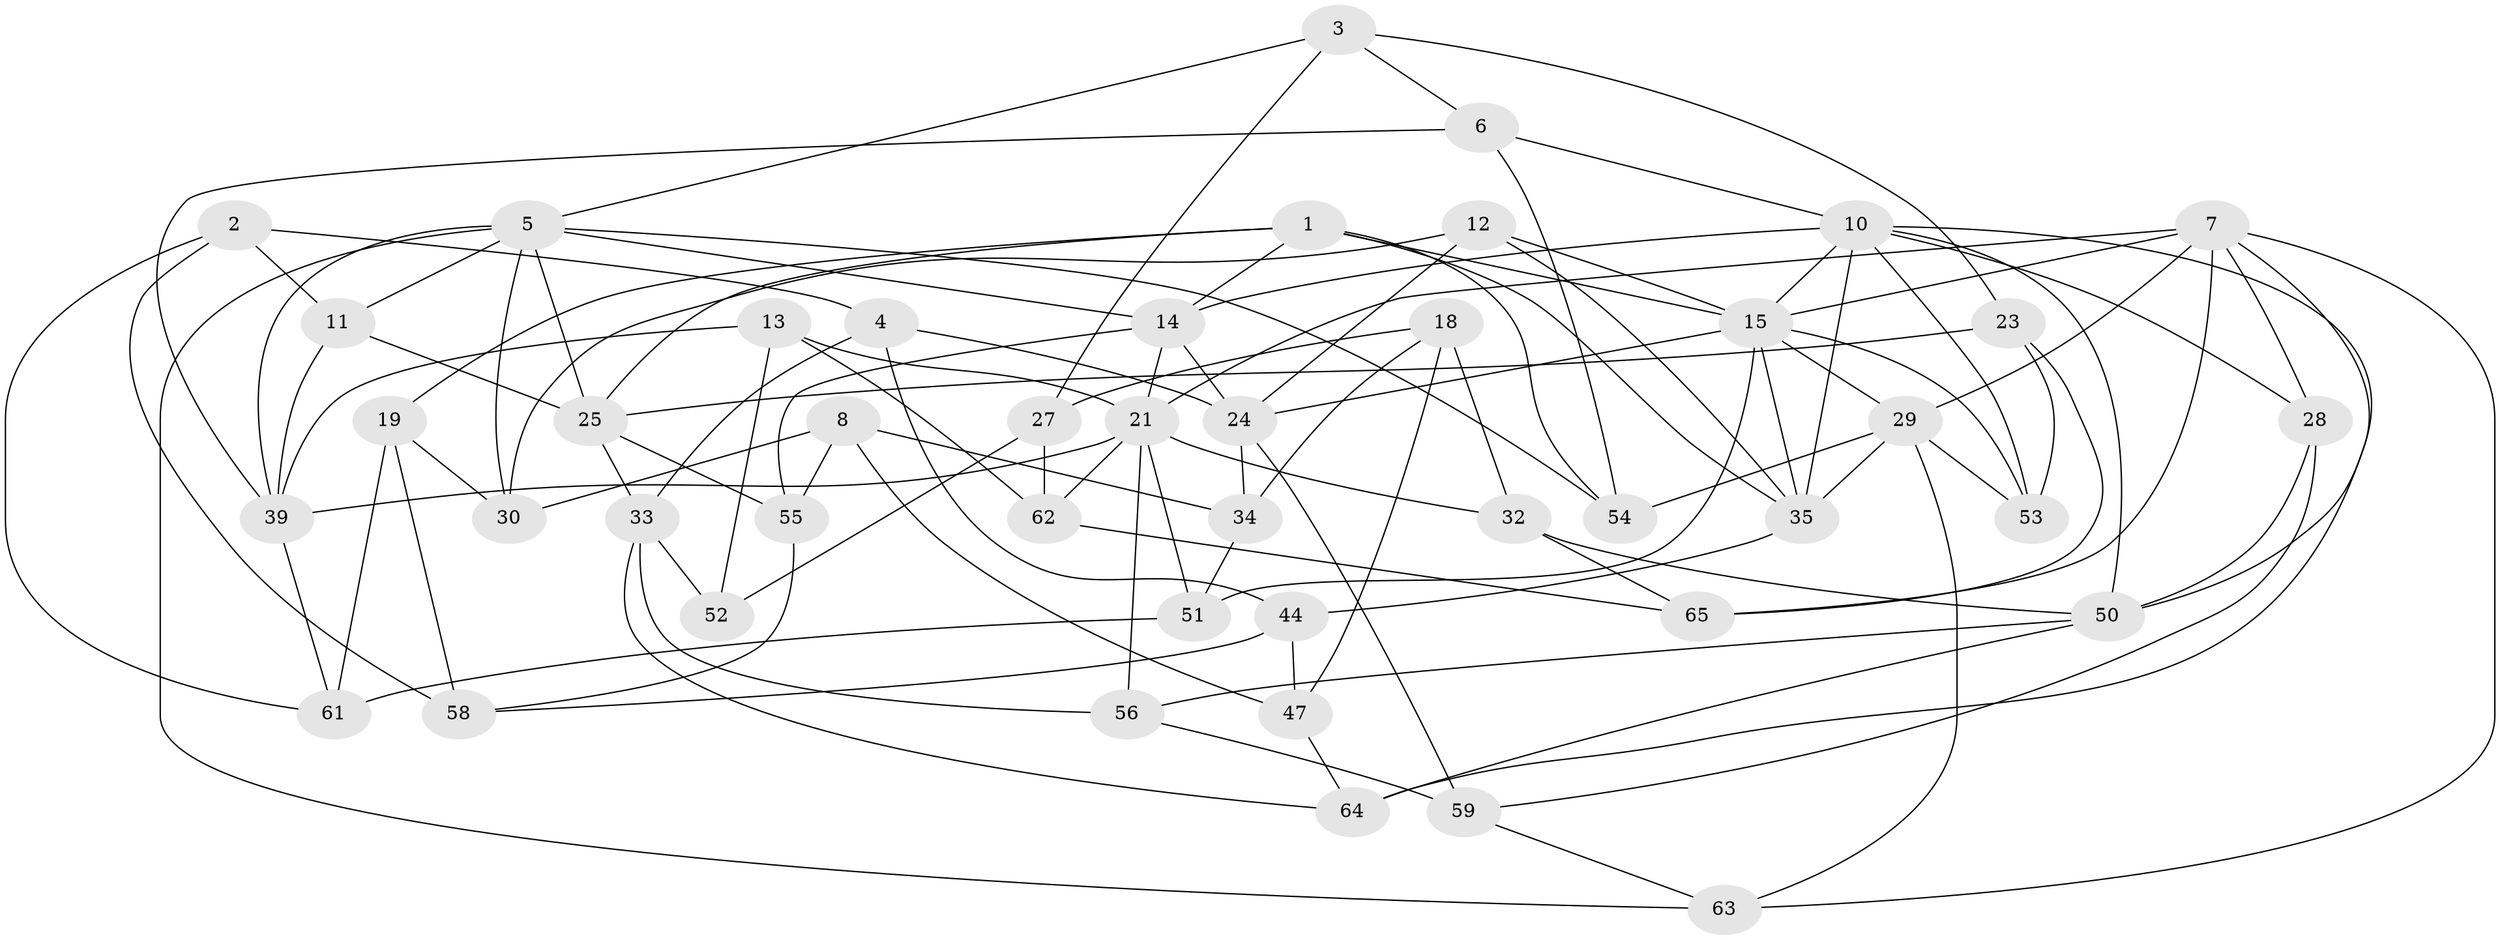// original degree distribution, {4: 1.0}
// Generated by graph-tools (version 1.1) at 2025/20/03/04/25 18:20:49]
// undirected, 45 vertices, 108 edges
graph export_dot {
graph [start="1"]
  node [color=gray90,style=filled];
  1 [super="+16"];
  2;
  3;
  4;
  5 [super="+17+36"];
  6;
  7 [super="+9+31"];
  8;
  10 [super="+40"];
  11;
  12;
  13;
  14 [super="+60"];
  15 [super="+20+37+22"];
  18;
  19;
  21 [super="+26"];
  23;
  24 [super="+43"];
  25 [super="+38"];
  27;
  28;
  29 [super="+45"];
  30;
  32;
  33 [super="+49"];
  34;
  35 [super="+42"];
  39 [super="+48"];
  44;
  47;
  50 [super="+57"];
  51;
  52;
  53;
  54;
  55;
  56;
  58;
  59;
  61;
  62;
  63;
  64;
  65;
  1 -- 35;
  1 -- 25;
  1 -- 19;
  1 -- 54;
  1 -- 14;
  1 -- 15;
  2 -- 58;
  2 -- 11;
  2 -- 4;
  2 -- 61;
  3 -- 23;
  3 -- 6;
  3 -- 27;
  3 -- 5;
  4 -- 44;
  4 -- 33;
  4 -- 24;
  5 -- 39;
  5 -- 14;
  5 -- 11;
  5 -- 30;
  5 -- 63;
  5 -- 25;
  5 -- 54;
  6 -- 54;
  6 -- 39;
  6 -- 10;
  7 -- 50;
  7 -- 28;
  7 -- 15 [weight=2];
  7 -- 65;
  7 -- 63;
  7 -- 29;
  7 -- 21;
  8 -- 47;
  8 -- 34;
  8 -- 30;
  8 -- 55;
  10 -- 64;
  10 -- 14;
  10 -- 35;
  10 -- 53;
  10 -- 28;
  10 -- 15;
  10 -- 50;
  11 -- 25;
  11 -- 39;
  12 -- 30;
  12 -- 24;
  12 -- 15;
  12 -- 35;
  13 -- 62;
  13 -- 52;
  13 -- 39;
  13 -- 21;
  14 -- 55;
  14 -- 21;
  14 -- 24;
  15 -- 51;
  15 -- 53;
  15 -- 29;
  15 -- 35;
  15 -- 24;
  18 -- 47;
  18 -- 32;
  18 -- 34;
  18 -- 27;
  19 -- 61;
  19 -- 30;
  19 -- 58;
  21 -- 62;
  21 -- 32;
  21 -- 56;
  21 -- 51;
  21 -- 39;
  23 -- 53;
  23 -- 65;
  23 -- 25;
  24 -- 59;
  24 -- 34;
  25 -- 55;
  25 -- 33;
  27 -- 52;
  27 -- 62;
  28 -- 50;
  28 -- 59;
  29 -- 63;
  29 -- 53;
  29 -- 54;
  29 -- 35;
  32 -- 50;
  32 -- 65;
  33 -- 52 [weight=2];
  33 -- 64;
  33 -- 56;
  34 -- 51;
  35 -- 44;
  39 -- 61;
  44 -- 47;
  44 -- 58;
  47 -- 64;
  50 -- 56;
  50 -- 64;
  51 -- 61;
  55 -- 58;
  56 -- 59;
  59 -- 63;
  62 -- 65;
}
